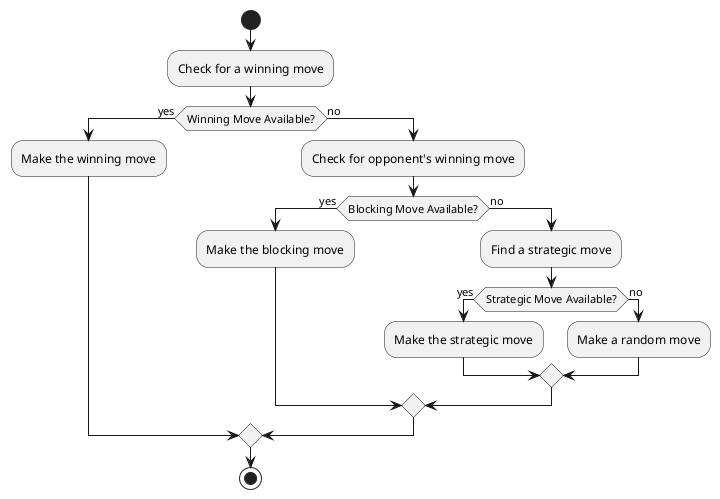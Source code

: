 @startuml
start

:Check for a winning move;
if (Winning Move Available?) then (yes)
  :Make the winning move;
else (no)
  :Check for opponent's winning move;
  if (Blocking Move Available?) then (yes)
    :Make the blocking move;
  else (no)
    :Find a strategic move;
    if (Strategic Move Available?) then (yes)
      :Make the strategic move;
    else (no)
      :Make a random move;
    endif
  endif
endif

stop
@enduml
